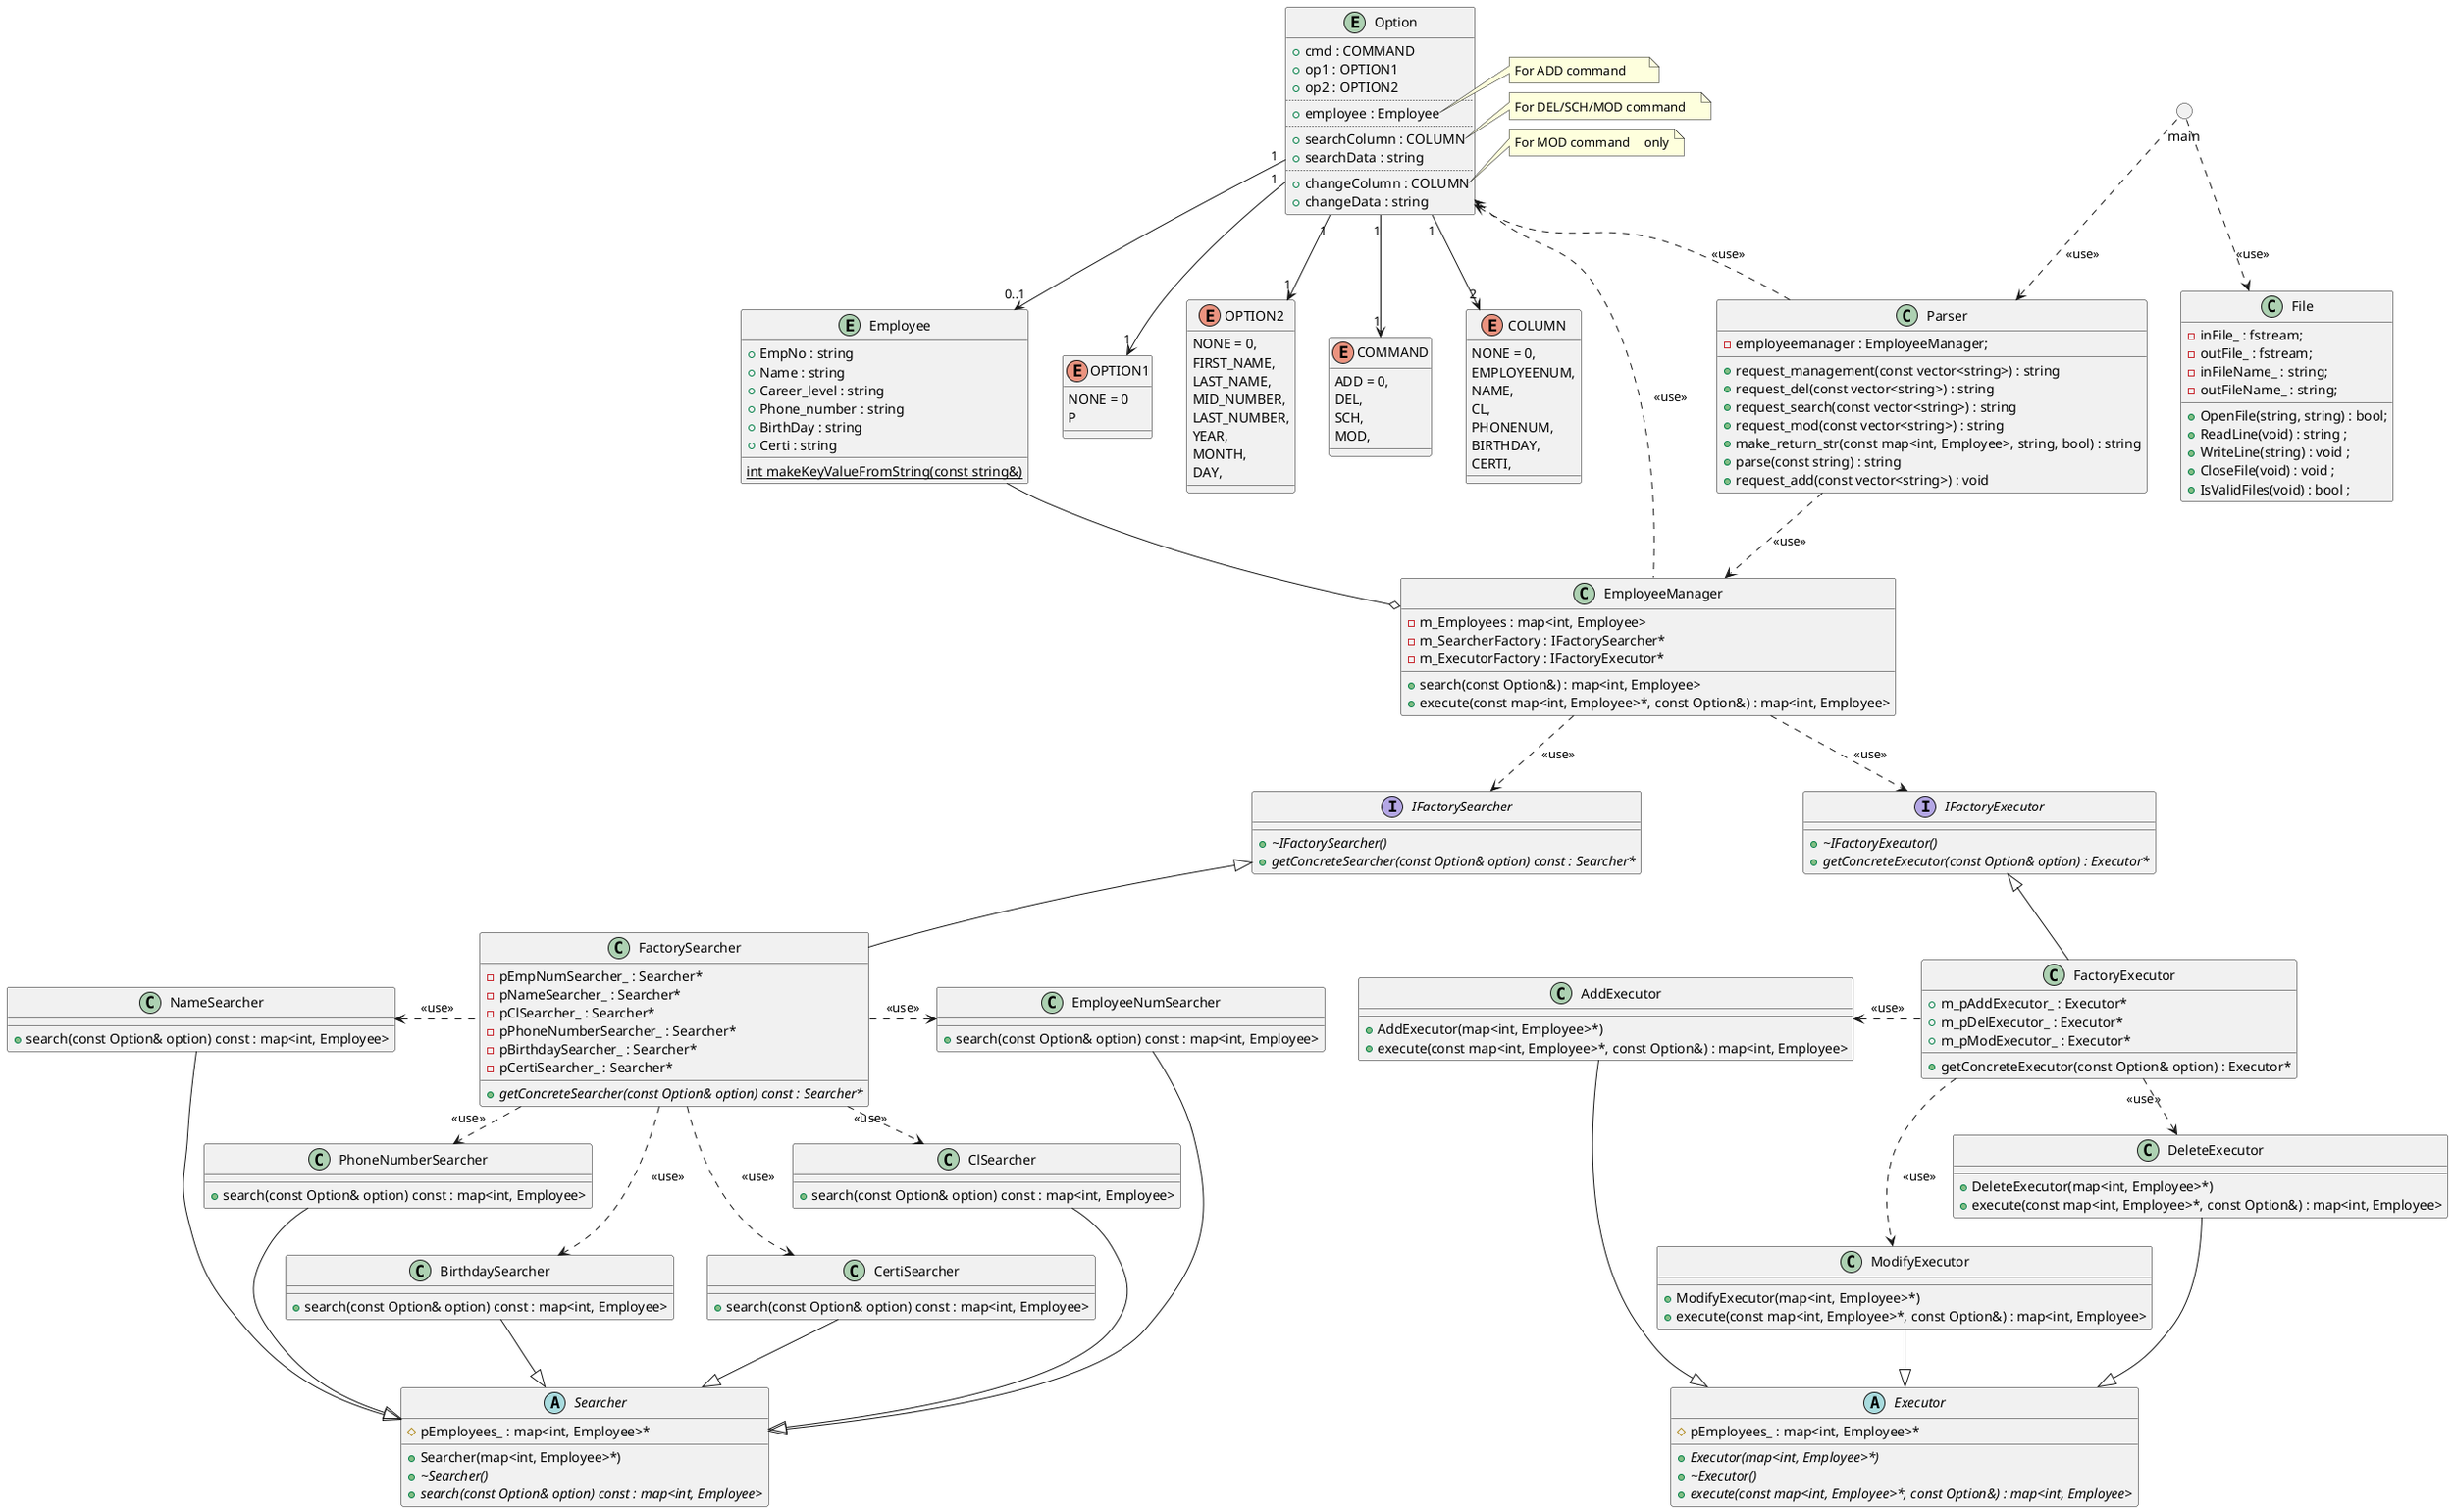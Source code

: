 @startuml
circle main

class File {
-inFile_ : fstream;
-outFile_ : fstream;
-inFileName_ : string;
-outFileName_ : string;
+OpenFile(string, string) : bool;
+ReadLine(void) : string ;
+WriteLine(string) : void ; 
+CloseFile(void) : void ;
+IsValidFiles(void) : bool ;
}

class Parser {
-employeemanager : EmployeeManager;
+request_management(const vector<string>) : string
+request_del(const vector<string>) : string
+request_search(const vector<string>) : string
+request_mod(const vector<string>) : string
+make_return_str(const map<int, Employee>, string, bool) : string
+parse(const string) : string
+request_add(const vector<string>) : void
}

class EmployeeManager {
-m_Employees : map<int, Employee>
-m_SearcherFactory : IFactorySearcher*
-m_ExecutorFactory : IFactoryExecutor*
+search(const Option&) : map<int, Employee>
+execute(const map<int, Employee>*, const Option&) : map<int, Employee>
}

entity Employee {
+EmpNo : string
+Name : string
+Career_level : string
+Phone_number : string
+BirthDay : string
+Certi : string
{static} int makeKeyValueFromString(const string&)
}

enum OPTION1 {
NONE = 0
P
}

enum OPTION2 {
NONE = 0,
FIRST_NAME,
LAST_NAME,
MID_NUMBER,
LAST_NUMBER,
YEAR, 
MONTH, 
DAY,
}

enum COMMAND {
ADD = 0,
DEL,
SCH,
MOD,
}

enum COLUMN {
NONE = 0,
EMPLOYEENUM,
NAME,
CL,
PHONENUM,
BIRTHDAY,
CERTI,
}

entity Option {
+cmd : COMMAND
+op1 : OPTION1
+op2 : OPTION2
..
+employee : Employee
..
+searchColumn : COLUMN
+searchData : string
..
+changeColumn : COLUMN
+changeData : string
}
note right of Option::"employee"
	For ADD command	
end note
note right of Option::"searchColumn"
	For DEL/SCH/MOD command	
end note
note right of Option::"changeColumn"
	For MOD command	only
end note

interface IFactorySearcher {
+{abstract}~IFactorySearcher()
+{abstract}getConcreteSearcher(const Option& option) const : Searcher*
}

class FactorySearcher {
-pEmpNumSearcher_ : Searcher*
-pNameSearcher_ : Searcher*
-pClSearcher_ : Searcher*
-pPhoneNumberSearcher_ : Searcher*
-pBirthdaySearcher_ : Searcher*
-pCertiSearcher_ : Searcher*
+{abstract}getConcreteSearcher(const Option& option) const : Searcher*
}

IFactorySearcher <|-- FactorySearcher


abstract class Searcher {
#pEmployees_ : map<int, Employee>*
+Searcher(map<int, Employee>*)
+{abstract}~Searcher()
+{abstract}search(const Option& option) const : map<int, Employee>
}

class EmployeeNumSearcher {
+search(const Option& option) const : map<int, Employee>
}

class NameSearcher {
+search(const Option& option) const : map<int, Employee>
}

class ClSearcher {
+search(const Option& option) const : map<int, Employee>
}

class PhoneNumberSearcher {
+search(const Option& option) const : map<int, Employee>
}

class BirthdaySearcher {
+search(const Option& option) const : map<int, Employee>
}

class CertiSearcher {
+search(const Option& option) const : map<int, Employee>
}

EmployeeNumSearcher --|> Searcher
NameSearcher --|> Searcher
ClSearcher --|> Searcher
PhoneNumberSearcher --|> Searcher
BirthdaySearcher --|> Searcher
CertiSearcher --|> Searcher

FactorySearcher .left.> EmployeeNumSearcher : <<use>>
FactorySearcher .left.> NameSearcher : <<use>>
FactorySearcher .right.> ClSearcher : <<use>>
FactorySearcher .right.> PhoneNumberSearcher : <<use>>
FactorySearcher .down.> BirthdaySearcher : <<use>>
FactorySearcher .down.> CertiSearcher : <<use>>

interface IFactoryExecutor {
+{abstract}~IFactoryExecutor()
+{abstract}getConcreteExecutor(const Option& option) : Executor*
}

class FactoryExecutor {
+m_pAddExecutor_ : Executor*
+m_pDelExecutor_ : Executor*
+m_pModExecutor_ : Executor*
+getConcreteExecutor(const Option& option) : Executor*
}

IFactoryExecutor <|-- FactoryExecutor

abstract class Executor {
#pEmployees_ : map<int, Employee>*
+{abstract}Executor(map<int, Employee>*) 
+{abstract}~Executor()
+{abstract}execute(const map<int, Employee>*, const Option&) : map<int, Employee>
}

class AddExecutor {
+AddExecutor(map<int, Employee>*)
+execute(const map<int, Employee>*, const Option&) : map<int, Employee>
}

class DeleteExecutor {
+DeleteExecutor(map<int, Employee>*)
+execute(const map<int, Employee>*, const Option&) : map<int, Employee>
}

class ModifyExecutor {
+ModifyExecutor(map<int, Employee>*)
+execute(const map<int, Employee>*, const Option&) : map<int, Employee>
}

AddExecutor --|> Executor
DeleteExecutor --|> Executor
ModifyExecutor --|> Executor

FactoryExecutor .left.> AddExecutor : <<use>>
FactoryExecutor .right.> DeleteExecutor : <<use>>
FactoryExecutor .down.> ModifyExecutor: <<use>>

main ..> File : <<use>>
main ..> Parser : <<use>>

Option "1"-->"1" OPTION1
Option "1"-->"1" OPTION2 
Option "1"-->"1" COMMAND 
Option "1"-->"0..1" Employee
Option "1"-->"2" COLUMN

Parser ..> EmployeeManager : <<use>>
Option <.. Parser : <<use>>
Option <.. EmployeeManager : <<use>>
EmployeeManager ..> IFactorySearcher : <<use>>
EmployeeManager ..> IFactoryExecutor : <<use>>
Employee --o EmployeeManager

@enduml